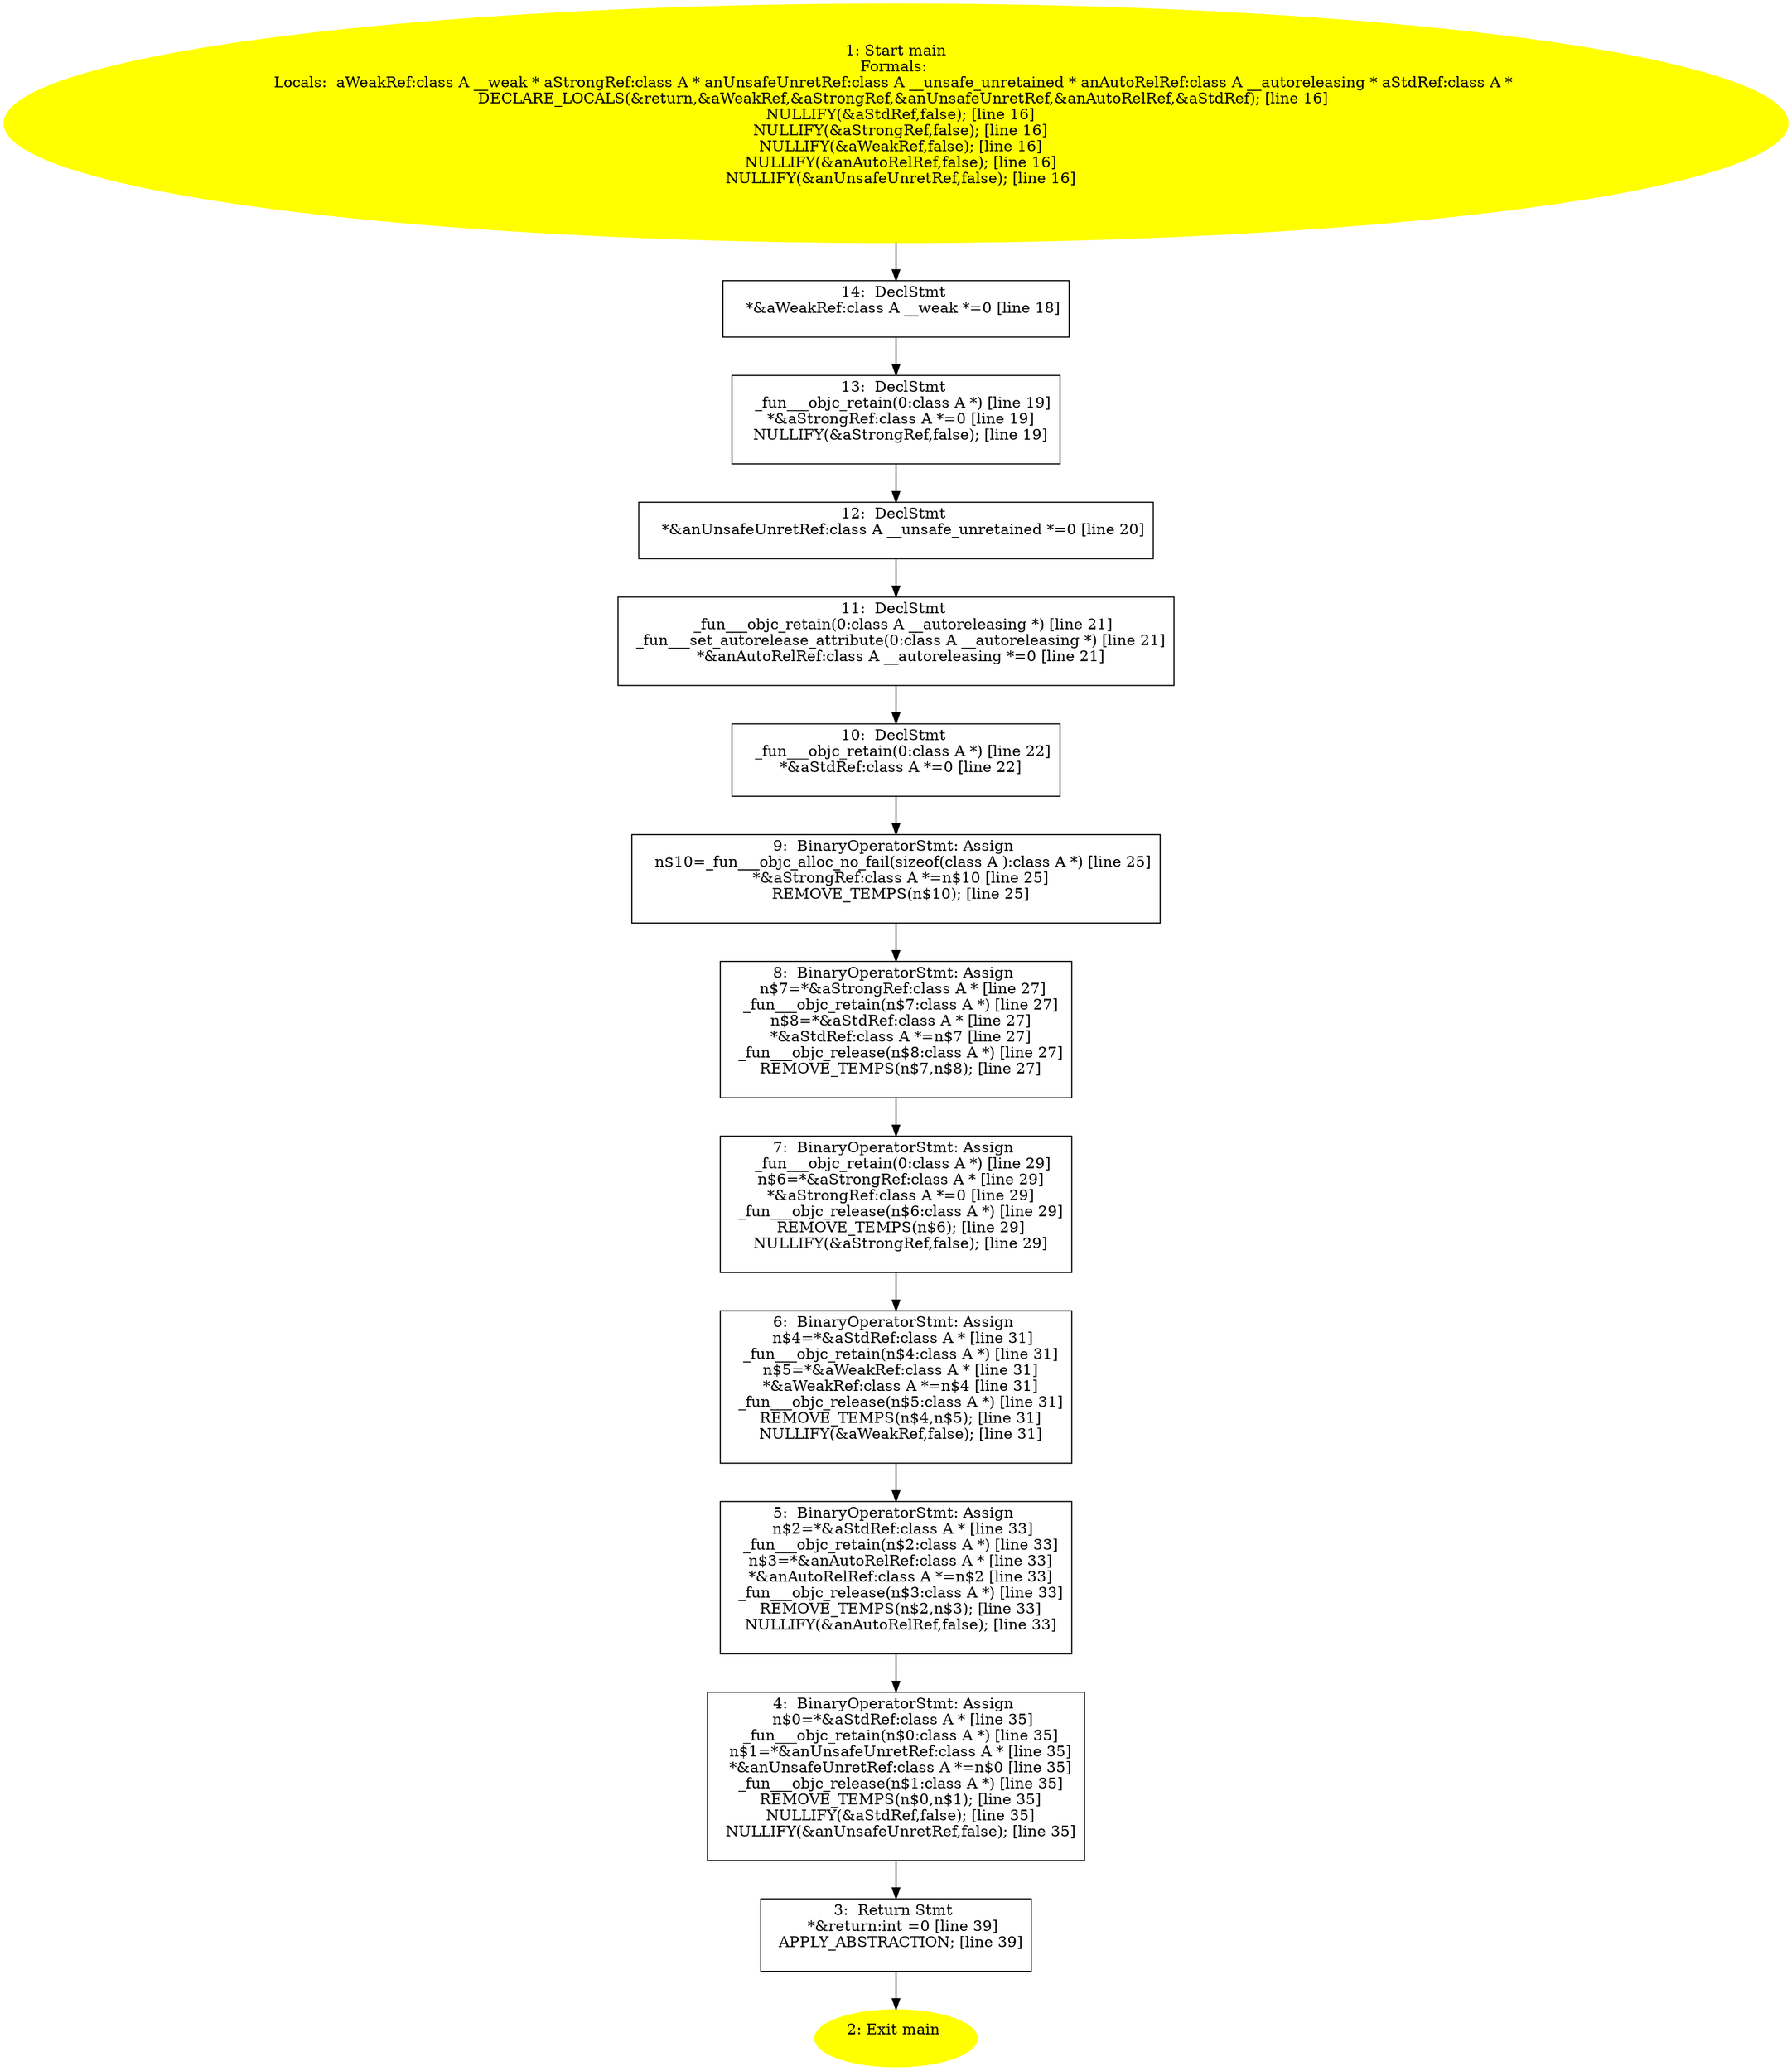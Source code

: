 digraph iCFG {
14 [label="14:  DeclStmt \n   *&aWeakRef:class A __weak *=0 [line 18]\n " shape="box"]
	

	 14 -> 13 ;
13 [label="13:  DeclStmt \n   _fun___objc_retain(0:class A *) [line 19]\n  *&aStrongRef:class A *=0 [line 19]\n  NULLIFY(&aStrongRef,false); [line 19]\n " shape="box"]
	

	 13 -> 12 ;
12 [label="12:  DeclStmt \n   *&anUnsafeUnretRef:class A __unsafe_unretained *=0 [line 20]\n " shape="box"]
	

	 12 -> 11 ;
11 [label="11:  DeclStmt \n   _fun___objc_retain(0:class A __autoreleasing *) [line 21]\n  _fun___set_autorelease_attribute(0:class A __autoreleasing *) [line 21]\n  *&anAutoRelRef:class A __autoreleasing *=0 [line 21]\n " shape="box"]
	

	 11 -> 10 ;
10 [label="10:  DeclStmt \n   _fun___objc_retain(0:class A *) [line 22]\n  *&aStdRef:class A *=0 [line 22]\n " shape="box"]
	

	 10 -> 9 ;
9 [label="9:  BinaryOperatorStmt: Assign \n   n$10=_fun___objc_alloc_no_fail(sizeof(class A ):class A *) [line 25]\n  *&aStrongRef:class A *=n$10 [line 25]\n  REMOVE_TEMPS(n$10); [line 25]\n " shape="box"]
	

	 9 -> 8 ;
8 [label="8:  BinaryOperatorStmt: Assign \n   n$7=*&aStrongRef:class A * [line 27]\n  _fun___objc_retain(n$7:class A *) [line 27]\n  n$8=*&aStdRef:class A * [line 27]\n  *&aStdRef:class A *=n$7 [line 27]\n  _fun___objc_release(n$8:class A *) [line 27]\n  REMOVE_TEMPS(n$7,n$8); [line 27]\n " shape="box"]
	

	 8 -> 7 ;
7 [label="7:  BinaryOperatorStmt: Assign \n   _fun___objc_retain(0:class A *) [line 29]\n  n$6=*&aStrongRef:class A * [line 29]\n  *&aStrongRef:class A *=0 [line 29]\n  _fun___objc_release(n$6:class A *) [line 29]\n  REMOVE_TEMPS(n$6); [line 29]\n  NULLIFY(&aStrongRef,false); [line 29]\n " shape="box"]
	

	 7 -> 6 ;
6 [label="6:  BinaryOperatorStmt: Assign \n   n$4=*&aStdRef:class A * [line 31]\n  _fun___objc_retain(n$4:class A *) [line 31]\n  n$5=*&aWeakRef:class A * [line 31]\n  *&aWeakRef:class A *=n$4 [line 31]\n  _fun___objc_release(n$5:class A *) [line 31]\n  REMOVE_TEMPS(n$4,n$5); [line 31]\n  NULLIFY(&aWeakRef,false); [line 31]\n " shape="box"]
	

	 6 -> 5 ;
5 [label="5:  BinaryOperatorStmt: Assign \n   n$2=*&aStdRef:class A * [line 33]\n  _fun___objc_retain(n$2:class A *) [line 33]\n  n$3=*&anAutoRelRef:class A * [line 33]\n  *&anAutoRelRef:class A *=n$2 [line 33]\n  _fun___objc_release(n$3:class A *) [line 33]\n  REMOVE_TEMPS(n$2,n$3); [line 33]\n  NULLIFY(&anAutoRelRef,false); [line 33]\n " shape="box"]
	

	 5 -> 4 ;
4 [label="4:  BinaryOperatorStmt: Assign \n   n$0=*&aStdRef:class A * [line 35]\n  _fun___objc_retain(n$0:class A *) [line 35]\n  n$1=*&anUnsafeUnretRef:class A * [line 35]\n  *&anUnsafeUnretRef:class A *=n$0 [line 35]\n  _fun___objc_release(n$1:class A *) [line 35]\n  REMOVE_TEMPS(n$0,n$1); [line 35]\n  NULLIFY(&aStdRef,false); [line 35]\n  NULLIFY(&anUnsafeUnretRef,false); [line 35]\n " shape="box"]
	

	 4 -> 3 ;
3 [label="3:  Return Stmt \n   *&return:int =0 [line 39]\n  APPLY_ABSTRACTION; [line 39]\n " shape="box"]
	

	 3 -> 2 ;
2 [label="2: Exit main \n  " color=yellow style=filled]
	

1 [label="1: Start main\nFormals: \nLocals:  aWeakRef:class A __weak * aStrongRef:class A * anUnsafeUnretRef:class A __unsafe_unretained * anAutoRelRef:class A __autoreleasing * aStdRef:class A * \n   DECLARE_LOCALS(&return,&aWeakRef,&aStrongRef,&anUnsafeUnretRef,&anAutoRelRef,&aStdRef); [line 16]\n  NULLIFY(&aStdRef,false); [line 16]\n  NULLIFY(&aStrongRef,false); [line 16]\n  NULLIFY(&aWeakRef,false); [line 16]\n  NULLIFY(&anAutoRelRef,false); [line 16]\n  NULLIFY(&anUnsafeUnretRef,false); [line 16]\n " color=yellow style=filled]
	

	 1 -> 14 ;
}
